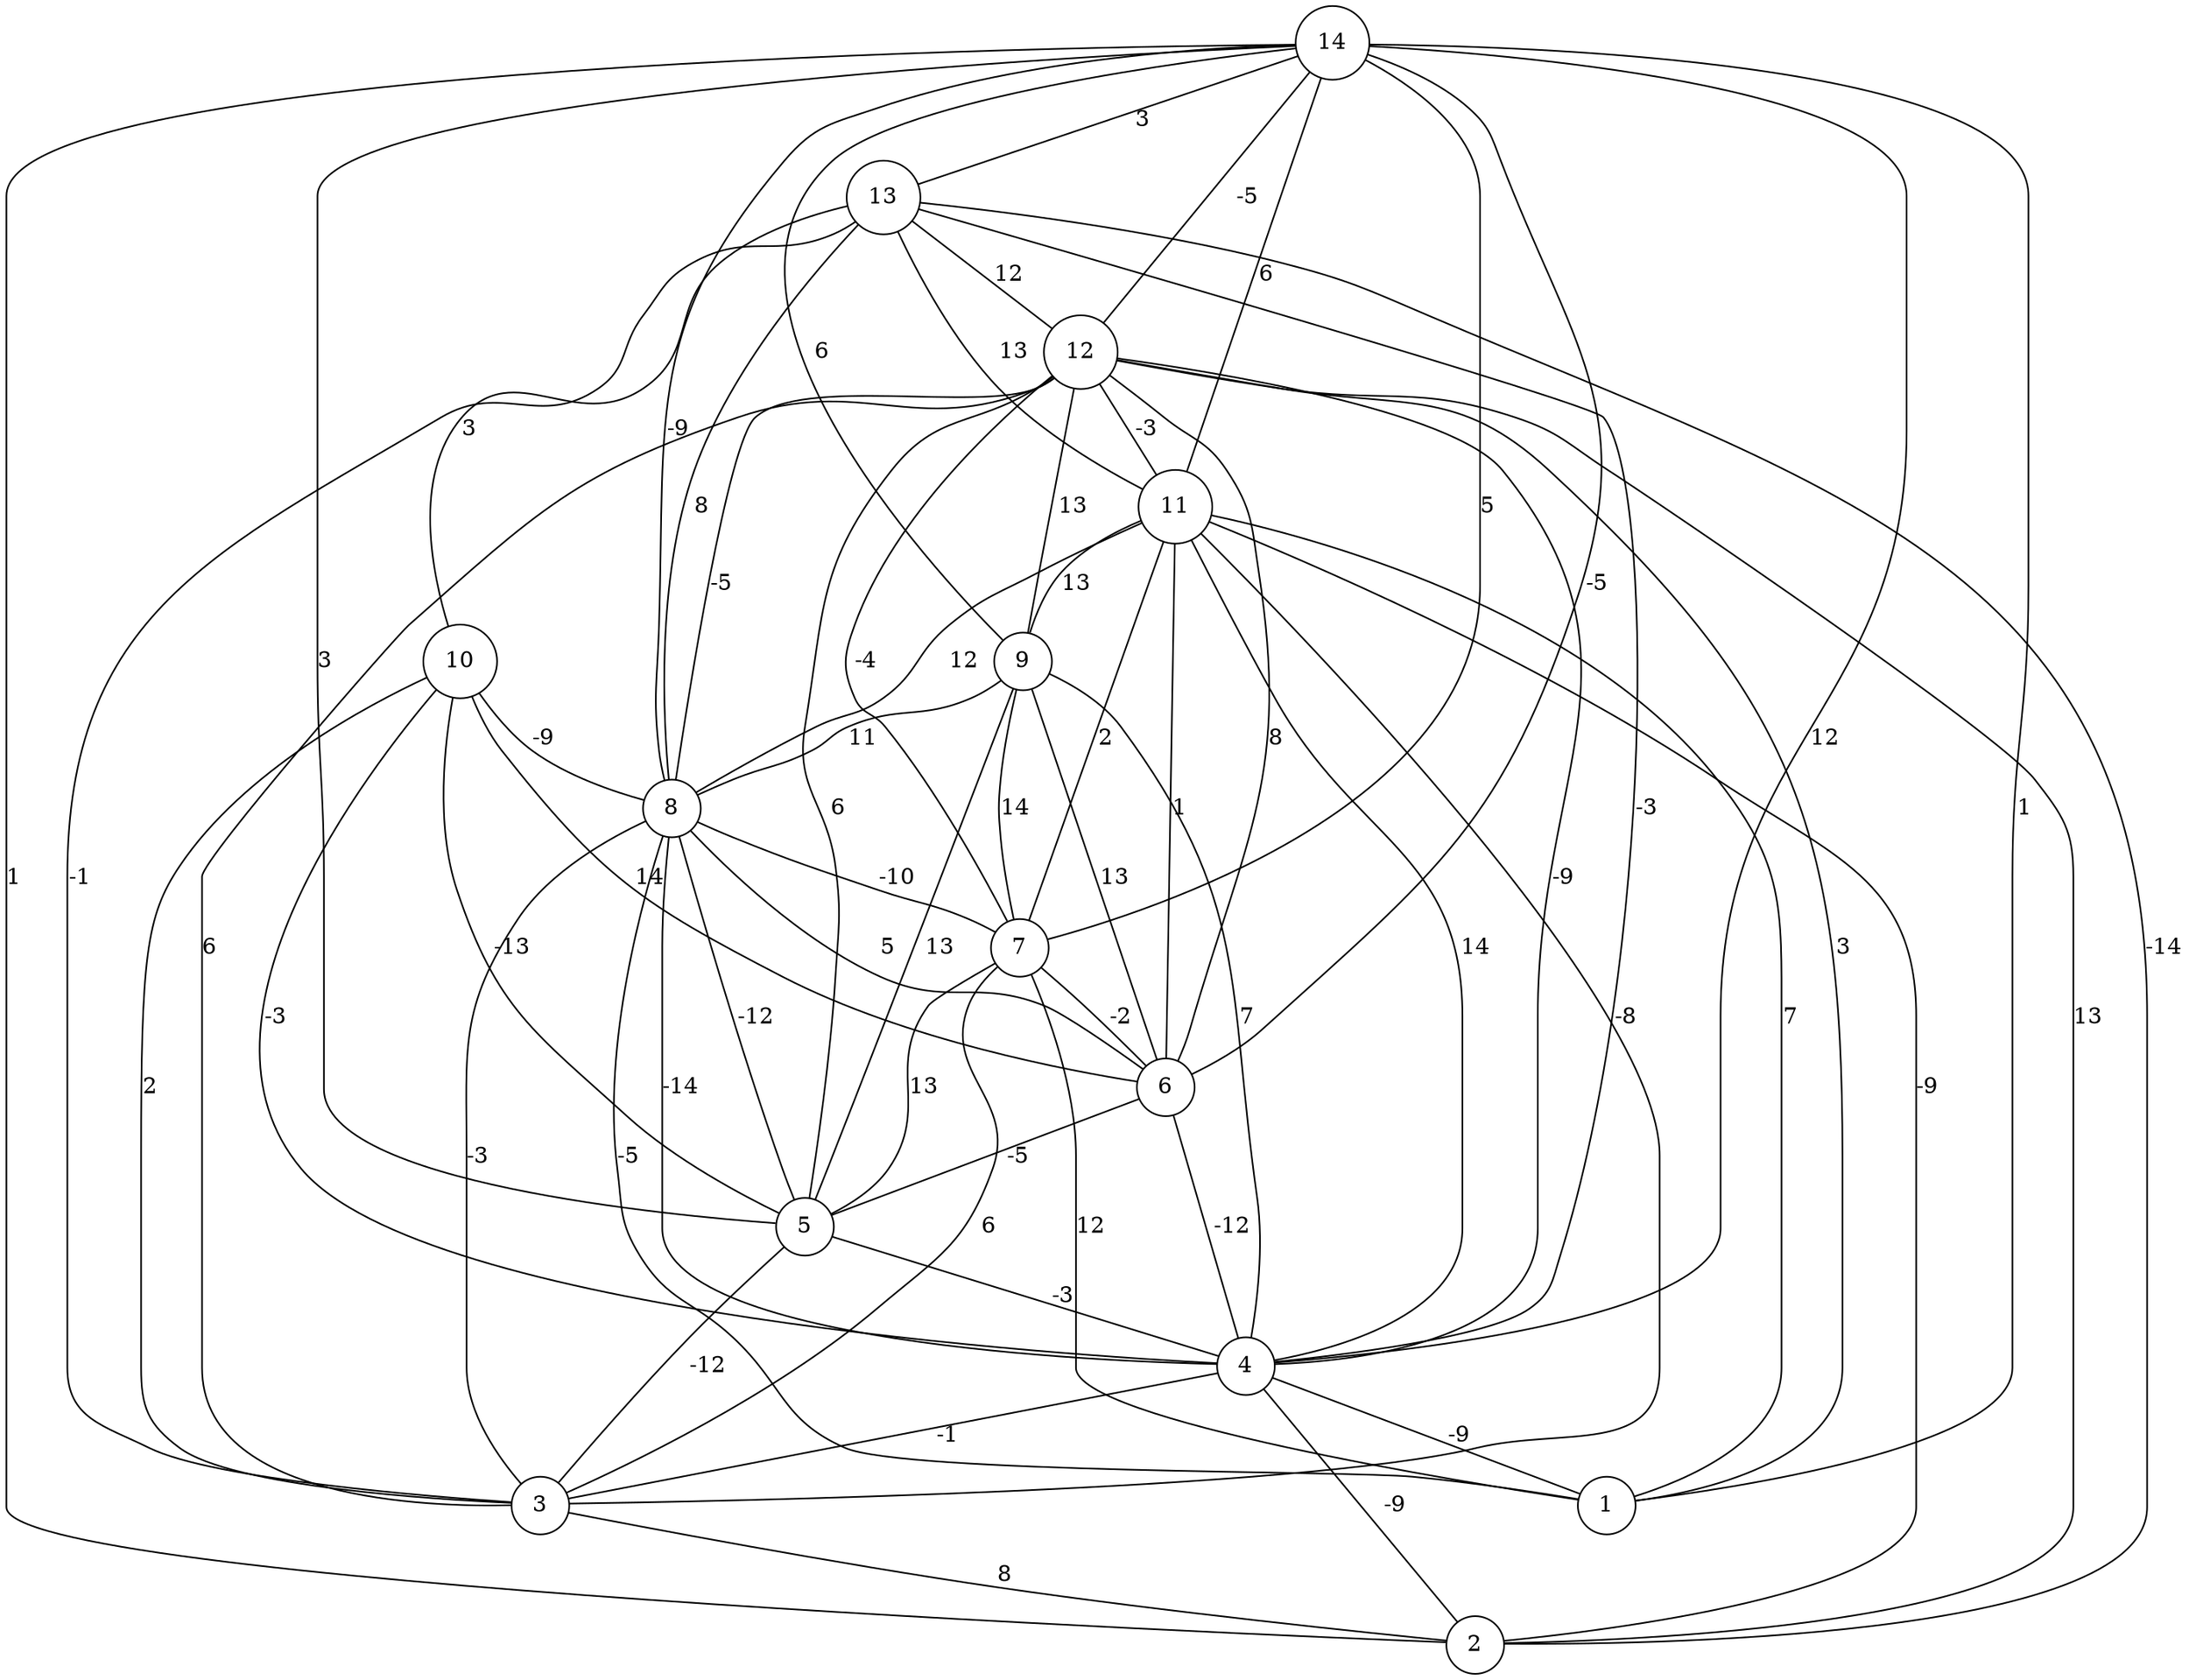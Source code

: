 graph { 
	 fontname="Helvetica,Arial,sans-serif" 
	 node [shape = circle]; 
	 14 -- 1 [label = "1"];
	 14 -- 2 [label = "1"];
	 14 -- 4 [label = "12"];
	 14 -- 5 [label = "3"];
	 14 -- 6 [label = "-5"];
	 14 -- 7 [label = "5"];
	 14 -- 8 [label = "-9"];
	 14 -- 9 [label = "6"];
	 14 -- 11 [label = "6"];
	 14 -- 12 [label = "-5"];
	 14 -- 13 [label = "3"];
	 13 -- 2 [label = "-14"];
	 13 -- 3 [label = "-1"];
	 13 -- 4 [label = "-3"];
	 13 -- 8 [label = "8"];
	 13 -- 10 [label = "3"];
	 13 -- 11 [label = "13"];
	 13 -- 12 [label = "12"];
	 12 -- 1 [label = "3"];
	 12 -- 2 [label = "13"];
	 12 -- 3 [label = "6"];
	 12 -- 4 [label = "-9"];
	 12 -- 5 [label = "6"];
	 12 -- 6 [label = "8"];
	 12 -- 7 [label = "-4"];
	 12 -- 8 [label = "-5"];
	 12 -- 9 [label = "13"];
	 12 -- 11 [label = "-3"];
	 11 -- 1 [label = "7"];
	 11 -- 2 [label = "-9"];
	 11 -- 3 [label = "-8"];
	 11 -- 4 [label = "14"];
	 11 -- 6 [label = "1"];
	 11 -- 7 [label = "2"];
	 11 -- 8 [label = "12"];
	 11 -- 9 [label = "13"];
	 10 -- 3 [label = "2"];
	 10 -- 4 [label = "-3"];
	 10 -- 5 [label = "-13"];
	 10 -- 6 [label = "14"];
	 10 -- 8 [label = "-9"];
	 9 -- 4 [label = "7"];
	 9 -- 5 [label = "13"];
	 9 -- 6 [label = "13"];
	 9 -- 7 [label = "14"];
	 9 -- 8 [label = "11"];
	 8 -- 1 [label = "-5"];
	 8 -- 3 [label = "-3"];
	 8 -- 4 [label = "-14"];
	 8 -- 5 [label = "-12"];
	 8 -- 6 [label = "5"];
	 8 -- 7 [label = "-10"];
	 7 -- 1 [label = "12"];
	 7 -- 3 [label = "6"];
	 7 -- 5 [label = "13"];
	 7 -- 6 [label = "-2"];
	 6 -- 4 [label = "-12"];
	 6 -- 5 [label = "-5"];
	 5 -- 3 [label = "-12"];
	 5 -- 4 [label = "-3"];
	 4 -- 1 [label = "-9"];
	 4 -- 2 [label = "-9"];
	 4 -- 3 [label = "-1"];
	 3 -- 2 [label = "8"];
	 1;
	 2;
	 3;
	 4;
	 5;
	 6;
	 7;
	 8;
	 9;
	 10;
	 11;
	 12;
	 13;
	 14;
}
